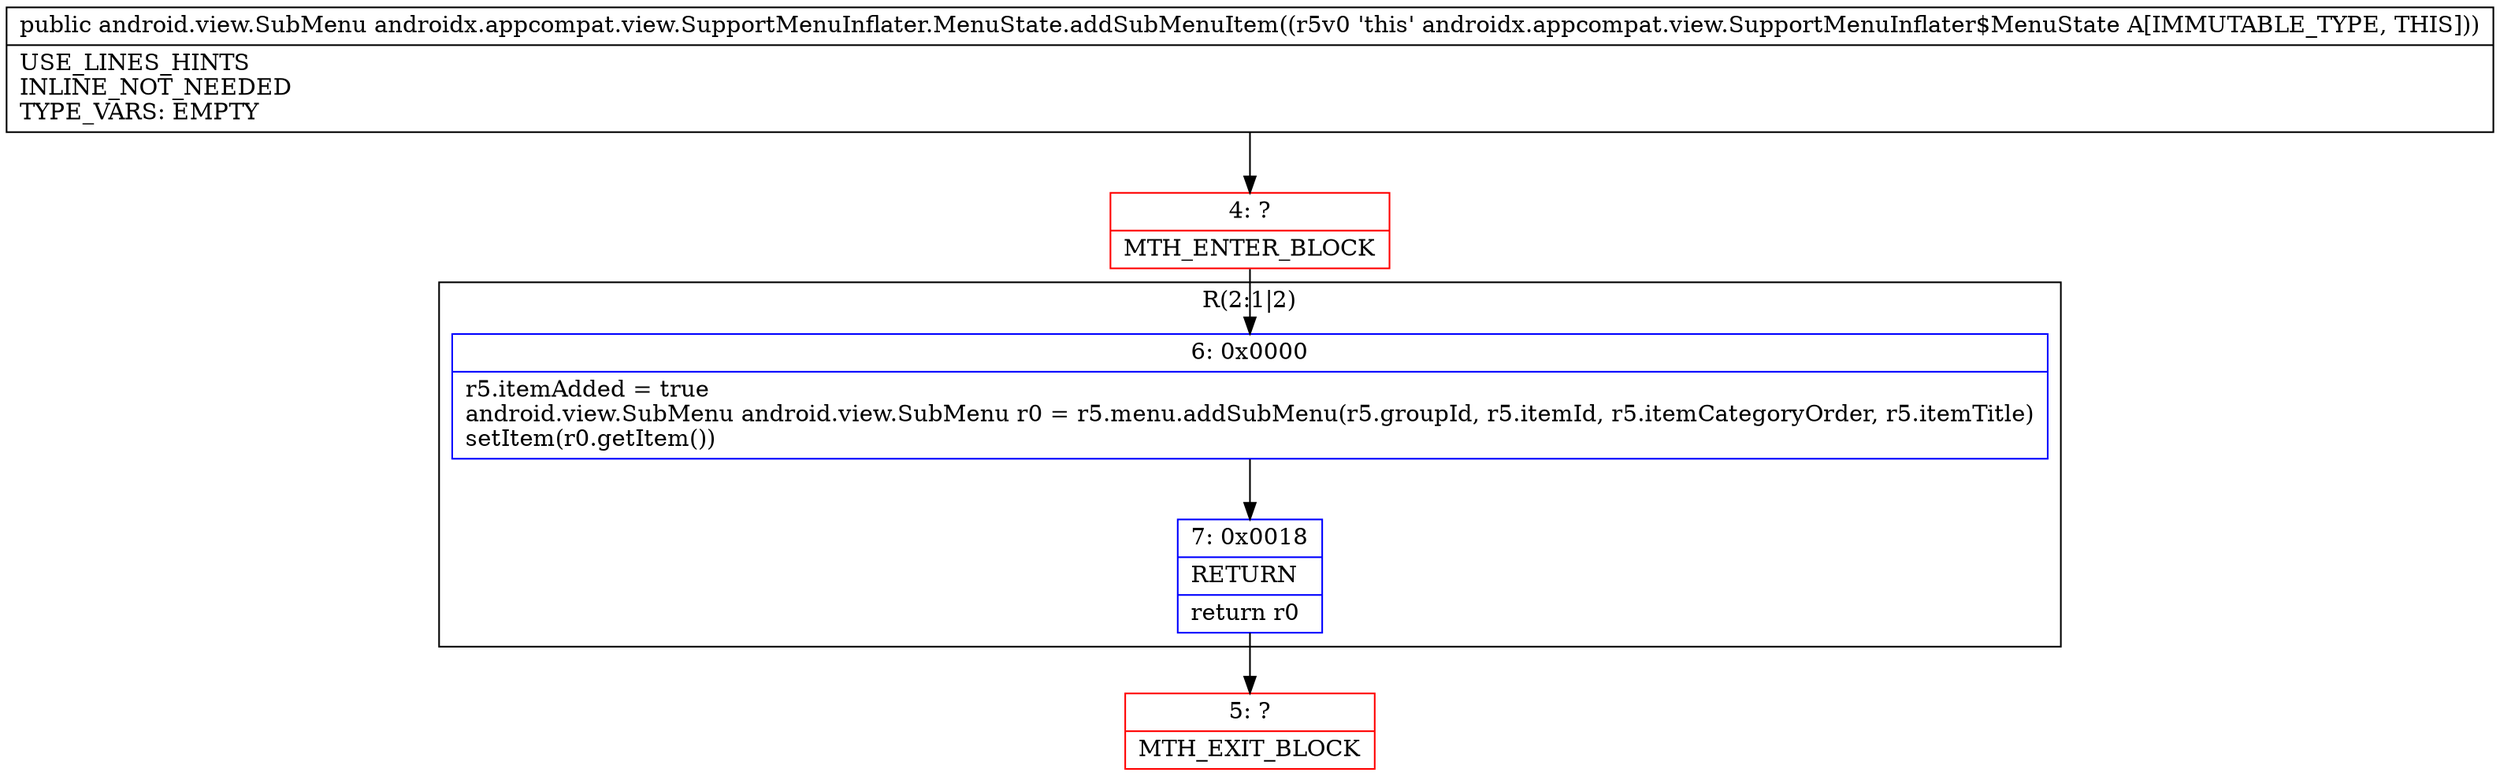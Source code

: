 digraph "CFG forandroidx.appcompat.view.SupportMenuInflater.MenuState.addSubMenuItem()Landroid\/view\/SubMenu;" {
subgraph cluster_Region_711954828 {
label = "R(2:1|2)";
node [shape=record,color=blue];
Node_6 [shape=record,label="{6\:\ 0x0000|r5.itemAdded = true\landroid.view.SubMenu android.view.SubMenu r0 = r5.menu.addSubMenu(r5.groupId, r5.itemId, r5.itemCategoryOrder, r5.itemTitle)\lsetItem(r0.getItem())\l}"];
Node_7 [shape=record,label="{7\:\ 0x0018|RETURN\l|return r0\l}"];
}
Node_4 [shape=record,color=red,label="{4\:\ ?|MTH_ENTER_BLOCK\l}"];
Node_5 [shape=record,color=red,label="{5\:\ ?|MTH_EXIT_BLOCK\l}"];
MethodNode[shape=record,label="{public android.view.SubMenu androidx.appcompat.view.SupportMenuInflater.MenuState.addSubMenuItem((r5v0 'this' androidx.appcompat.view.SupportMenuInflater$MenuState A[IMMUTABLE_TYPE, THIS]))  | USE_LINES_HINTS\lINLINE_NOT_NEEDED\lTYPE_VARS: EMPTY\l}"];
MethodNode -> Node_4;Node_6 -> Node_7;
Node_7 -> Node_5;
Node_4 -> Node_6;
}

